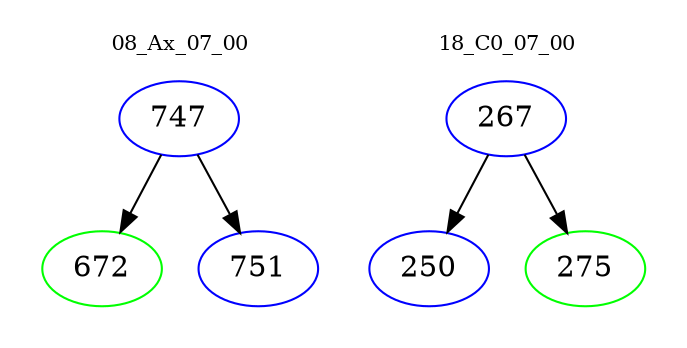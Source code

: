 digraph{
subgraph cluster_0 {
color = white
label = "08_Ax_07_00";
fontsize=10;
T0_747 [label="747", color="blue"]
T0_747 -> T0_672 [color="black"]
T0_672 [label="672", color="green"]
T0_747 -> T0_751 [color="black"]
T0_751 [label="751", color="blue"]
}
subgraph cluster_1 {
color = white
label = "18_C0_07_00";
fontsize=10;
T1_267 [label="267", color="blue"]
T1_267 -> T1_250 [color="black"]
T1_250 [label="250", color="blue"]
T1_267 -> T1_275 [color="black"]
T1_275 [label="275", color="green"]
}
}
